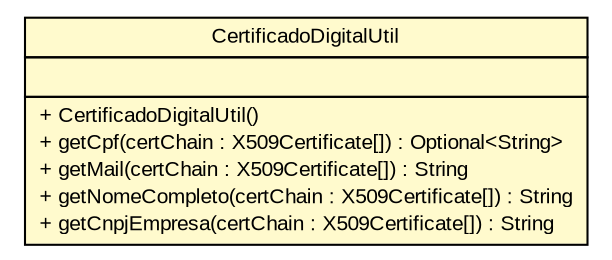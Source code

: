 #!/usr/local/bin/dot
#
# Class diagram 
# Generated by UMLGraph version R5_6 (http://www.umlgraph.org/)
#

digraph G {
	edge [fontname="arial",fontsize=10,labelfontname="arial",labelfontsize=10];
	node [fontname="arial",fontsize=10,shape=plaintext];
	nodesep=0.25;
	ranksep=0.5;
	// br.gov.to.sefaz.util.certificado.CertificadoDigitalUtil
	c465 [label=<<table title="br.gov.to.sefaz.util.certificado.CertificadoDigitalUtil" border="0" cellborder="1" cellspacing="0" cellpadding="2" port="p" bgcolor="lemonChiffon" href="./CertificadoDigitalUtil.html">
		<tr><td><table border="0" cellspacing="0" cellpadding="1">
<tr><td align="center" balign="center"> CertificadoDigitalUtil </td></tr>
		</table></td></tr>
		<tr><td><table border="0" cellspacing="0" cellpadding="1">
<tr><td align="left" balign="left">  </td></tr>
		</table></td></tr>
		<tr><td><table border="0" cellspacing="0" cellpadding="1">
<tr><td align="left" balign="left"> + CertificadoDigitalUtil() </td></tr>
<tr><td align="left" balign="left"> + getCpf(certChain : X509Certificate[]) : Optional&lt;String&gt; </td></tr>
<tr><td align="left" balign="left"> + getMail(certChain : X509Certificate[]) : String </td></tr>
<tr><td align="left" balign="left"> + getNomeCompleto(certChain : X509Certificate[]) : String </td></tr>
<tr><td align="left" balign="left"> + getCnpjEmpresa(certChain : X509Certificate[]) : String </td></tr>
		</table></td></tr>
		</table>>, URL="./CertificadoDigitalUtil.html", fontname="arial", fontcolor="black", fontsize=10.0];
}


